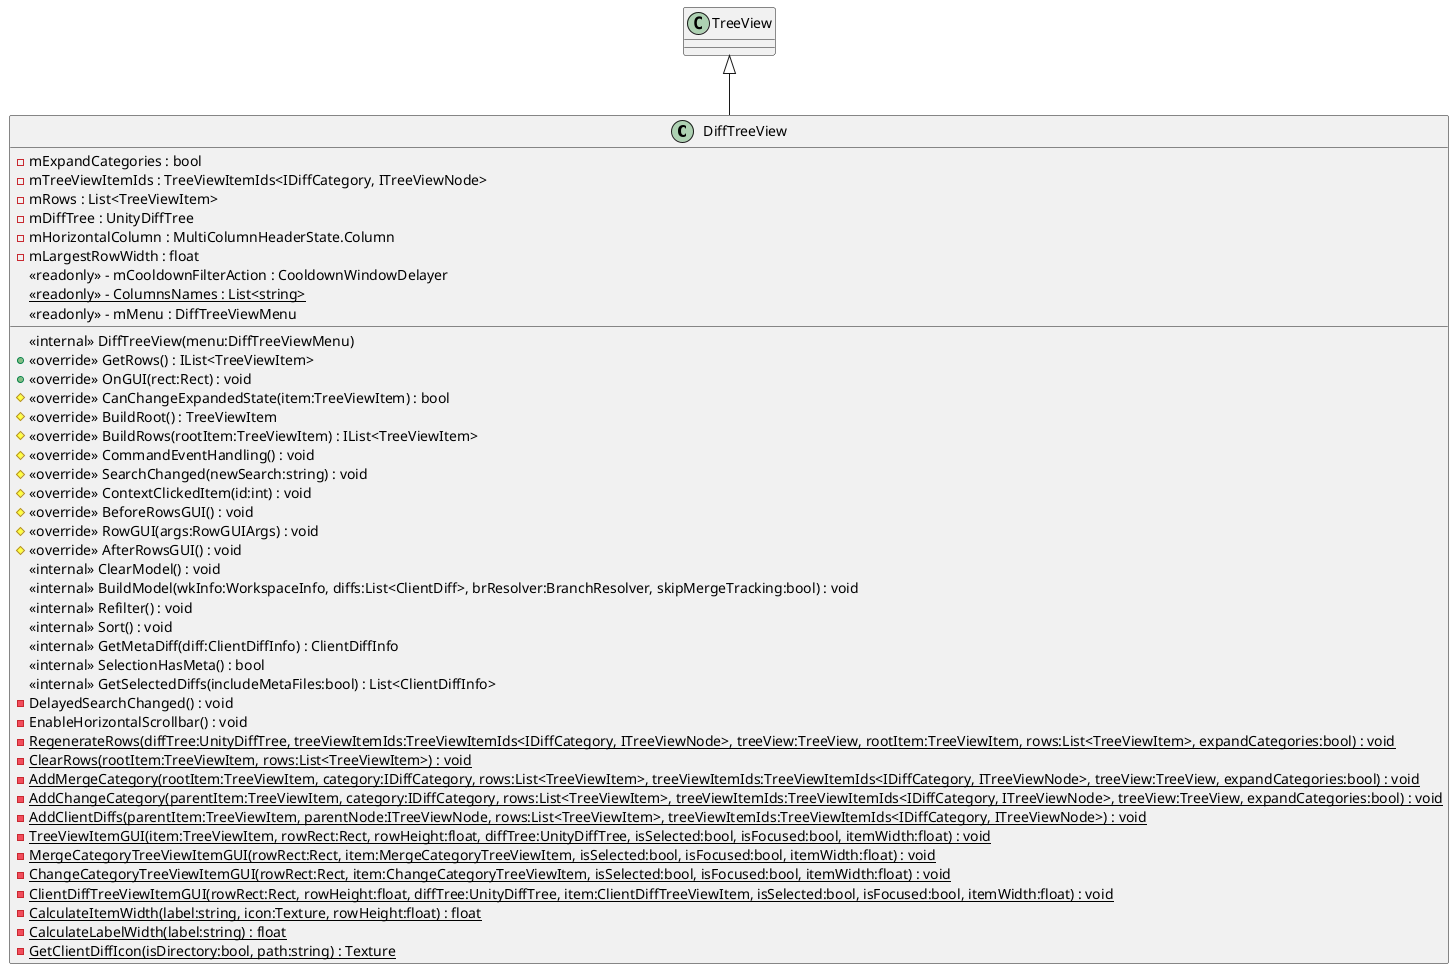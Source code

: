 @startuml
class DiffTreeView {
    <<internal>> DiffTreeView(menu:DiffTreeViewMenu)
    + <<override>> GetRows() : IList<TreeViewItem>
    + <<override>> OnGUI(rect:Rect) : void
    # <<override>> CanChangeExpandedState(item:TreeViewItem) : bool
    # <<override>> BuildRoot() : TreeViewItem
    # <<override>> BuildRows(rootItem:TreeViewItem) : IList<TreeViewItem>
    # <<override>> CommandEventHandling() : void
    # <<override>> SearchChanged(newSearch:string) : void
    # <<override>> ContextClickedItem(id:int) : void
    # <<override>> BeforeRowsGUI() : void
    # <<override>> RowGUI(args:RowGUIArgs) : void
    # <<override>> AfterRowsGUI() : void
    <<internal>> ClearModel() : void
    <<internal>> BuildModel(wkInfo:WorkspaceInfo, diffs:List<ClientDiff>, brResolver:BranchResolver, skipMergeTracking:bool) : void
    <<internal>> Refilter() : void
    <<internal>> Sort() : void
    <<internal>> GetMetaDiff(diff:ClientDiffInfo) : ClientDiffInfo
    <<internal>> SelectionHasMeta() : bool
    <<internal>> GetSelectedDiffs(includeMetaFiles:bool) : List<ClientDiffInfo>
    - DelayedSearchChanged() : void
    - EnableHorizontalScrollbar() : void
    {static} - RegenerateRows(diffTree:UnityDiffTree, treeViewItemIds:TreeViewItemIds<IDiffCategory, ITreeViewNode>, treeView:TreeView, rootItem:TreeViewItem, rows:List<TreeViewItem>, expandCategories:bool) : void
    {static} - ClearRows(rootItem:TreeViewItem, rows:List<TreeViewItem>) : void
    {static} - AddMergeCategory(rootItem:TreeViewItem, category:IDiffCategory, rows:List<TreeViewItem>, treeViewItemIds:TreeViewItemIds<IDiffCategory, ITreeViewNode>, treeView:TreeView, expandCategories:bool) : void
    {static} - AddChangeCategory(parentItem:TreeViewItem, category:IDiffCategory, rows:List<TreeViewItem>, treeViewItemIds:TreeViewItemIds<IDiffCategory, ITreeViewNode>, treeView:TreeView, expandCategories:bool) : void
    {static} - AddClientDiffs(parentItem:TreeViewItem, parentNode:ITreeViewNode, rows:List<TreeViewItem>, treeViewItemIds:TreeViewItemIds<IDiffCategory, ITreeViewNode>) : void
    {static} - TreeViewItemGUI(item:TreeViewItem, rowRect:Rect, rowHeight:float, diffTree:UnityDiffTree, isSelected:bool, isFocused:bool, itemWidth:float) : void
    {static} - MergeCategoryTreeViewItemGUI(rowRect:Rect, item:MergeCategoryTreeViewItem, isSelected:bool, isFocused:bool, itemWidth:float) : void
    {static} - ChangeCategoryTreeViewItemGUI(rowRect:Rect, item:ChangeCategoryTreeViewItem, isSelected:bool, isFocused:bool, itemWidth:float) : void
    {static} - ClientDiffTreeViewItemGUI(rowRect:Rect, rowHeight:float, diffTree:UnityDiffTree, item:ClientDiffTreeViewItem, isSelected:bool, isFocused:bool, itemWidth:float) : void
    {static} - CalculateItemWidth(label:string, icon:Texture, rowHeight:float) : float
    {static} - CalculateLabelWidth(label:string) : float
    {static} - GetClientDiffIcon(isDirectory:bool, path:string) : Texture
    - mExpandCategories : bool
    - mTreeViewItemIds : TreeViewItemIds<IDiffCategory, ITreeViewNode>
    - mRows : List<TreeViewItem>
    - mDiffTree : UnityDiffTree
    - mHorizontalColumn : MultiColumnHeaderState.Column
    - mLargestRowWidth : float
    <<readonly>> - mCooldownFilterAction : CooldownWindowDelayer
    {static} <<readonly>> - ColumnsNames : List<string>
    <<readonly>> - mMenu : DiffTreeViewMenu
}
TreeView <|-- DiffTreeView
@enduml
